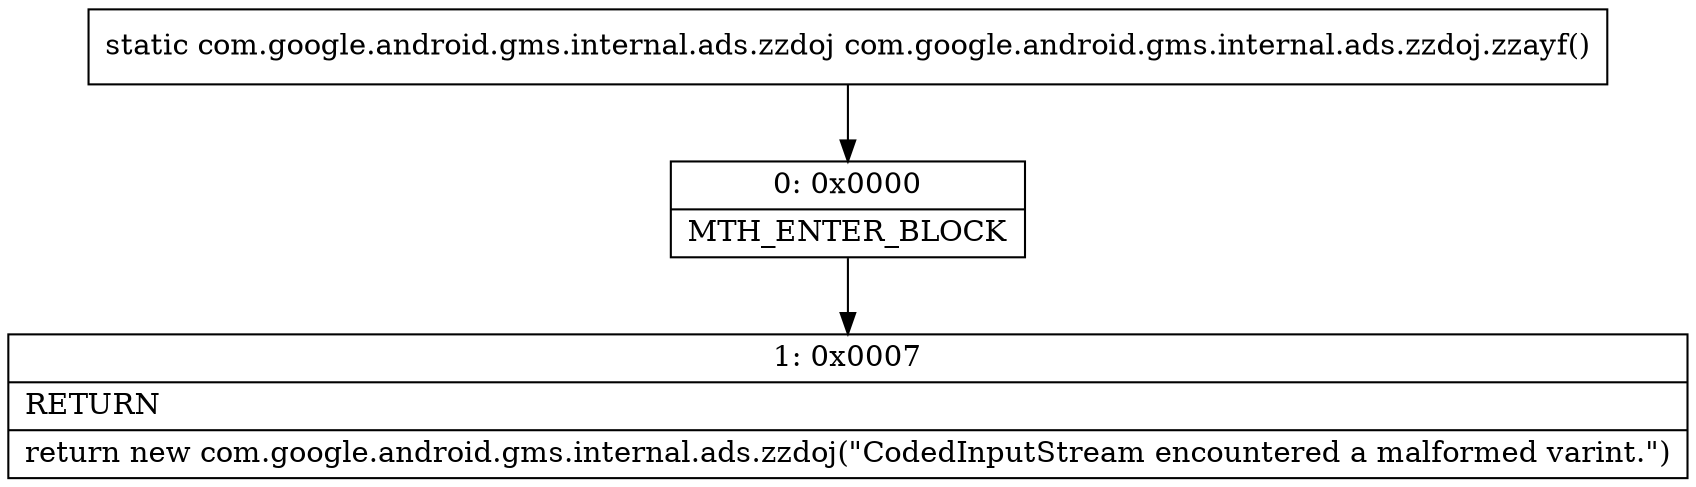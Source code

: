 digraph "CFG forcom.google.android.gms.internal.ads.zzdoj.zzayf()Lcom\/google\/android\/gms\/internal\/ads\/zzdoj;" {
Node_0 [shape=record,label="{0\:\ 0x0000|MTH_ENTER_BLOCK\l}"];
Node_1 [shape=record,label="{1\:\ 0x0007|RETURN\l|return new com.google.android.gms.internal.ads.zzdoj(\"CodedInputStream encountered a malformed varint.\")\l}"];
MethodNode[shape=record,label="{static com.google.android.gms.internal.ads.zzdoj com.google.android.gms.internal.ads.zzdoj.zzayf() }"];
MethodNode -> Node_0;
Node_0 -> Node_1;
}

